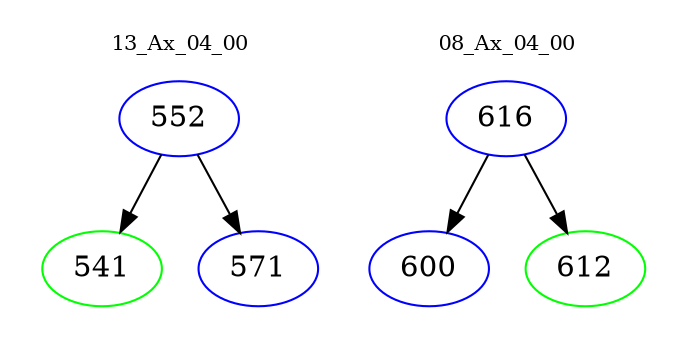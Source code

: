 digraph{
subgraph cluster_0 {
color = white
label = "13_Ax_04_00";
fontsize=10;
T0_552 [label="552", color="blue"]
T0_552 -> T0_541 [color="black"]
T0_541 [label="541", color="green"]
T0_552 -> T0_571 [color="black"]
T0_571 [label="571", color="blue"]
}
subgraph cluster_1 {
color = white
label = "08_Ax_04_00";
fontsize=10;
T1_616 [label="616", color="blue"]
T1_616 -> T1_600 [color="black"]
T1_600 [label="600", color="blue"]
T1_616 -> T1_612 [color="black"]
T1_612 [label="612", color="green"]
}
}
